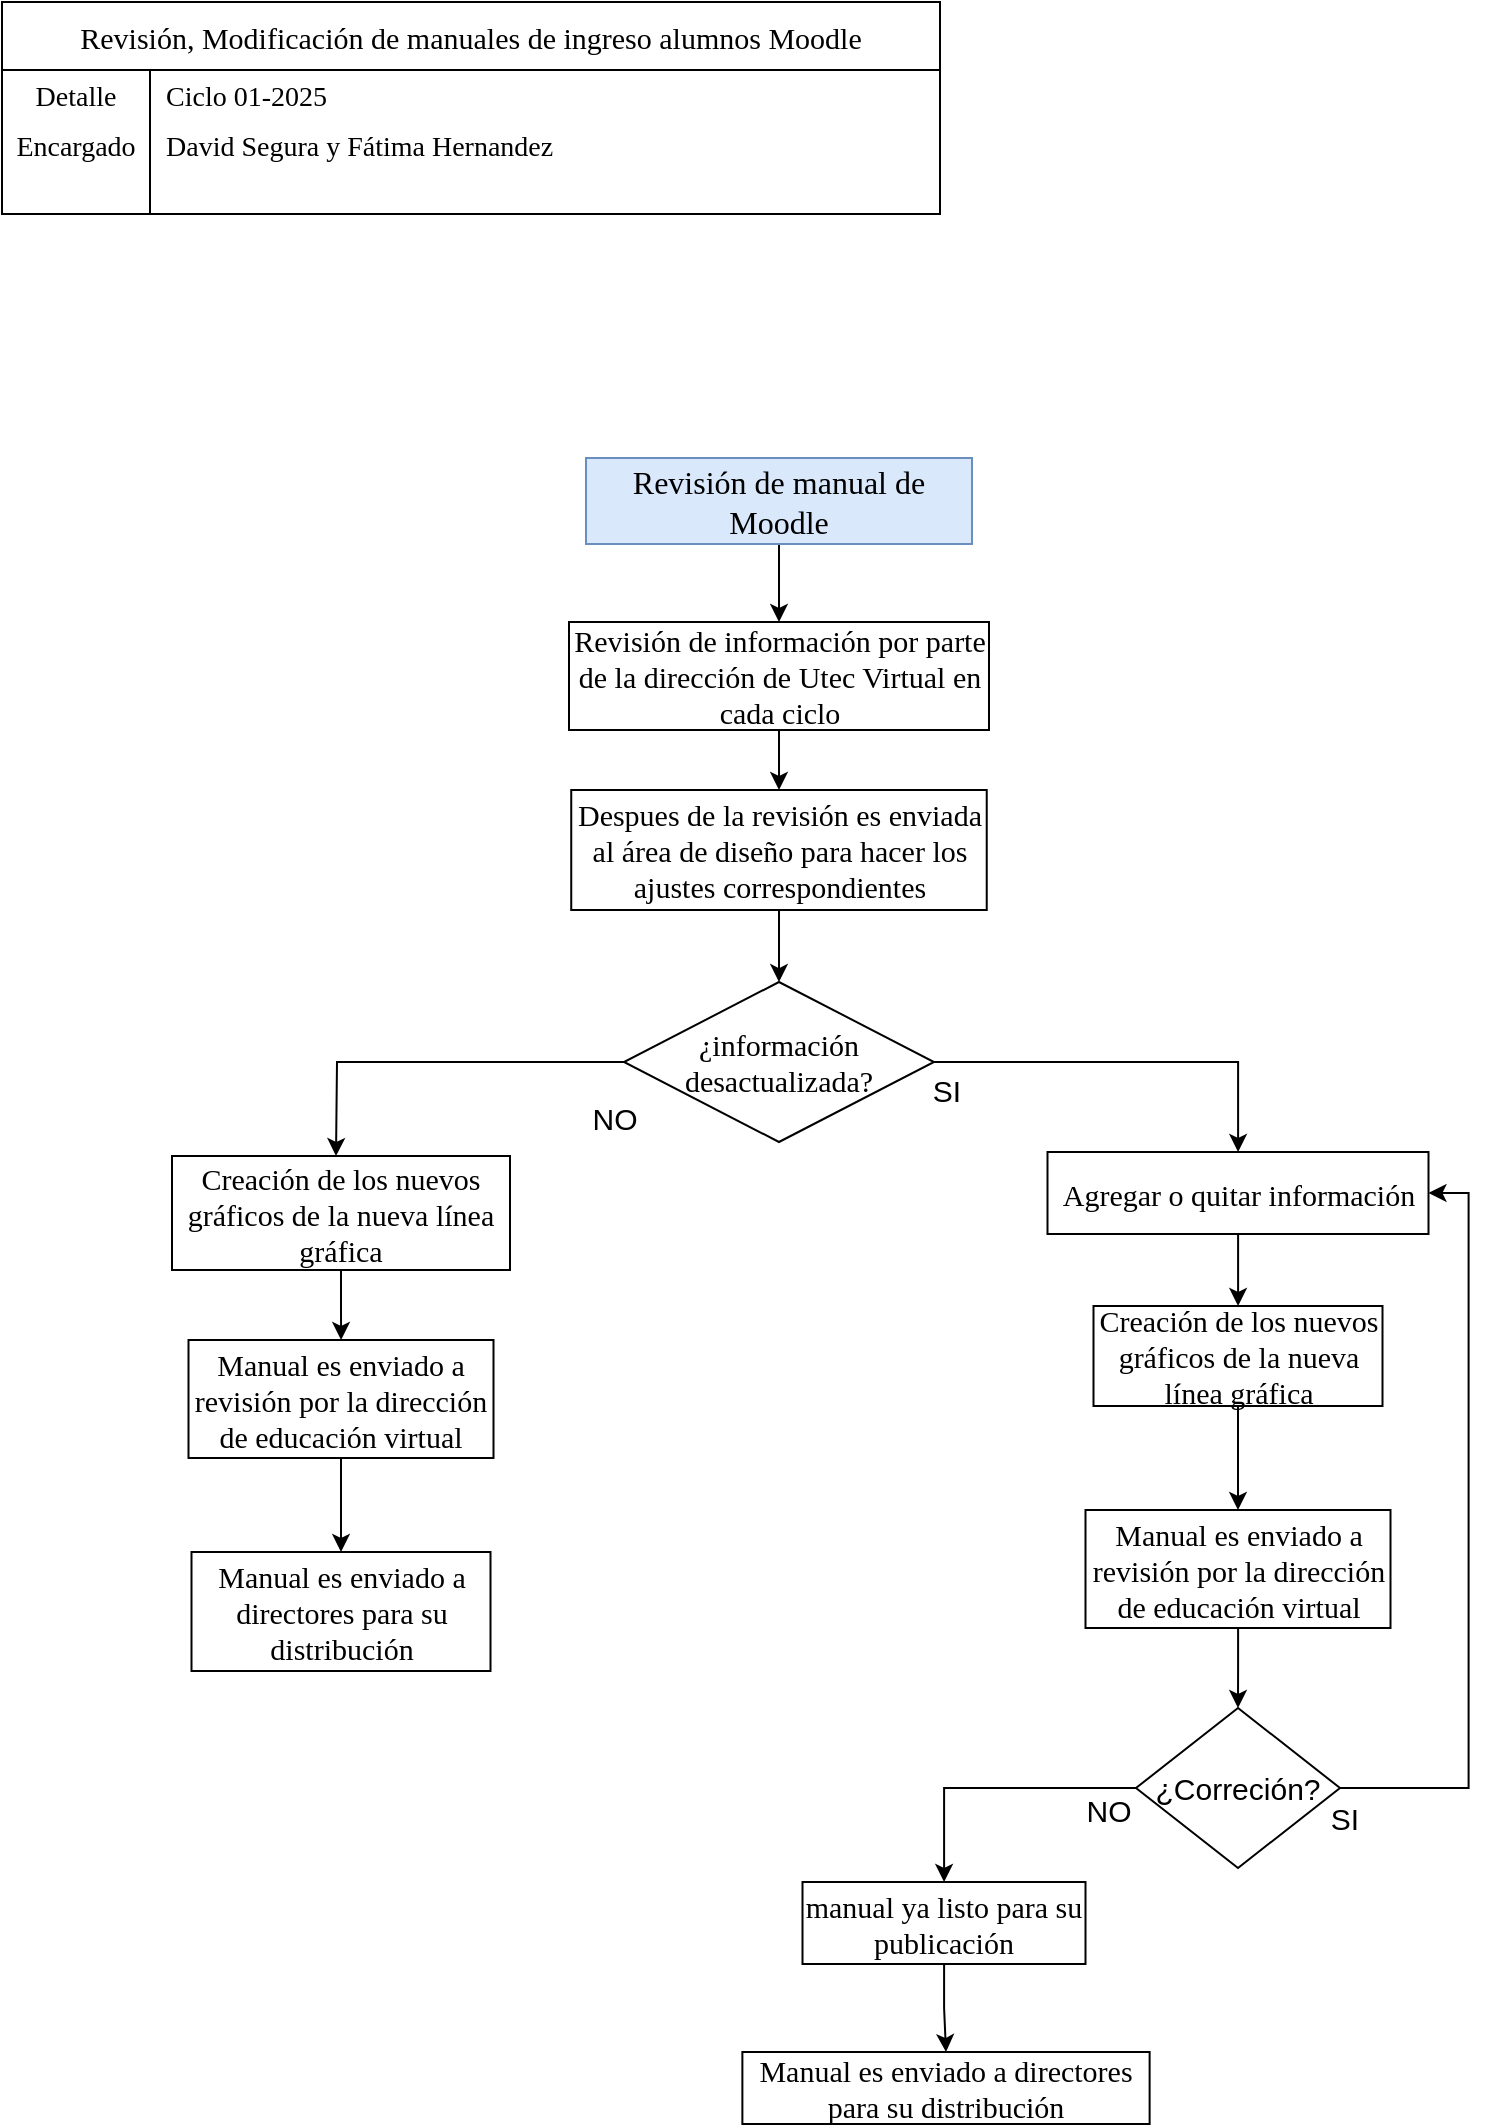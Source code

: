 <mxfile version="28.0.6">
  <diagram name="Página-1" id="Hzcjdn2j2sO7LoaS1Fkj">
    <mxGraphModel dx="1426" dy="841" grid="0" gridSize="10" guides="1" tooltips="1" connect="1" arrows="1" fold="1" page="1" pageScale="1" pageWidth="827" pageHeight="1169" math="0" shadow="0">
      <root>
        <mxCell id="0" />
        <mxCell id="1" parent="0" />
        <mxCell id="3cAiHYmJoOq5KyLg5bWg-2" value="&lt;span style=&quot;color: rgba(0, 0, 0, 0); font-family: monospace; font-size: 0px; text-wrap-mode: nowrap;&quot;&gt;%3CmxGraphModel%3E%3Croot%3E%3CmxCell%20id%3D%220%22%2F%3E%3CmxCell%20id%3D%221%22%20parent%3D%220%22%2F%3E%3CmxCell%20id%3D%222%22%20value%3D%22Crear%20tabla%20din%C3%A1mica%20para%20agrupar%20por%20facultad%20de%20Maestr%C3%ADa%20y%20contabilizar%20aulas%22%20style%3D%22whiteSpace%3Dwrap%3Bhtml%3D1%3Brounded%3D0%3BfontFamily%3DTimes%20New%20Roman%3BfontSize%3D14%3B%22%20vertex%3D%221%22%20parent%3D%221%22%3E%3CmxGeometry%20x%3D%22586.5%22%20y%3D%22691%22%20width%3D%22125%22%20height%3D%2264%22%20as%3D%22geometry%22%2F%3E%3C%2FmxCell%3E%3C%2Froot%3E%3C%2FmxGraphModel%3E&lt;/span&gt;" style="text;whiteSpace=wrap;html=1;" parent="1" vertex="1">
          <mxGeometry x="63" y="40" width="110" height="40" as="geometry" />
        </mxCell>
        <mxCell id="3cAiHYmJoOq5KyLg5bWg-3" value="Revisión, Modificación de manuales de ingreso alumnos Moodle" style="shape=table;startSize=34;container=1;collapsible=0;childLayout=tableLayout;fixedRows=1;rowLines=0;fontStyle=0;fontSize=15;fontFamily=Times New Roman;" parent="1" vertex="1">
          <mxGeometry x="23" y="20" width="469" height="106" as="geometry" />
        </mxCell>
        <mxCell id="3cAiHYmJoOq5KyLg5bWg-4" value="" style="shape=tableRow;horizontal=0;startSize=0;swimlaneHead=0;swimlaneBody=0;top=0;left=0;bottom=0;right=0;collapsible=0;dropTarget=0;fillColor=none;points=[[0,0.5],[1,0.5]];portConstraint=eastwest;strokeColor=inherit;fontSize=16;fontFamily=Times New Roman;" parent="3cAiHYmJoOq5KyLg5bWg-3" vertex="1">
          <mxGeometry y="34" width="469" height="22" as="geometry" />
        </mxCell>
        <mxCell id="3cAiHYmJoOq5KyLg5bWg-5" value="&lt;font style=&quot;font-size: 14px;&quot;&gt;Detalle&lt;/font&gt;&lt;div&gt;&lt;br&gt;&lt;/div&gt;" style="shape=partialRectangle;html=1;whiteSpace=wrap;connectable=0;fillColor=none;top=0;left=0;bottom=0;right=0;overflow=hidden;pointerEvents=1;strokeColor=inherit;fontSize=16;fontFamily=Times New Roman;" parent="3cAiHYmJoOq5KyLg5bWg-4" vertex="1">
          <mxGeometry width="74" height="22" as="geometry">
            <mxRectangle width="74" height="22" as="alternateBounds" />
          </mxGeometry>
        </mxCell>
        <mxCell id="3cAiHYmJoOq5KyLg5bWg-6" value="&lt;font style=&quot;font-size: 14px;&quot;&gt;Ciclo 01-2025&lt;/font&gt;" style="shape=partialRectangle;html=1;whiteSpace=wrap;connectable=0;fillColor=none;top=0;left=0;bottom=0;right=0;align=left;spacingLeft=6;overflow=hidden;strokeColor=inherit;fontSize=16;fontFamily=Times New Roman;" parent="3cAiHYmJoOq5KyLg5bWg-4" vertex="1">
          <mxGeometry x="74" width="395" height="22" as="geometry">
            <mxRectangle width="395" height="22" as="alternateBounds" />
          </mxGeometry>
        </mxCell>
        <mxCell id="3cAiHYmJoOq5KyLg5bWg-7" value="" style="shape=tableRow;horizontal=0;startSize=0;swimlaneHead=0;swimlaneBody=0;top=0;left=0;bottom=0;right=0;collapsible=0;dropTarget=0;fillColor=none;points=[[0,0.5],[1,0.5]];portConstraint=eastwest;strokeColor=inherit;fontSize=16;fontFamily=Times New Roman;" parent="3cAiHYmJoOq5KyLg5bWg-3" vertex="1">
          <mxGeometry y="56" width="469" height="30" as="geometry" />
        </mxCell>
        <mxCell id="3cAiHYmJoOq5KyLg5bWg-8" value="&lt;font style=&quot;font-size: 14px;&quot;&gt;Encargado&lt;/font&gt;" style="shape=partialRectangle;html=1;whiteSpace=wrap;connectable=0;fillColor=none;top=0;left=0;bottom=0;right=0;overflow=hidden;strokeColor=inherit;fontSize=16;fontFamily=Times New Roman;" parent="3cAiHYmJoOq5KyLg5bWg-7" vertex="1">
          <mxGeometry width="74" height="30" as="geometry">
            <mxRectangle width="74" height="30" as="alternateBounds" />
          </mxGeometry>
        </mxCell>
        <mxCell id="3cAiHYmJoOq5KyLg5bWg-9" value="&lt;span style=&quot;font-size: 14px;&quot;&gt;David Segura y Fátima Hernandez&lt;/span&gt;" style="shape=partialRectangle;html=1;whiteSpace=wrap;connectable=0;fillColor=none;top=0;left=0;bottom=0;right=0;align=left;spacingLeft=6;overflow=hidden;strokeColor=inherit;fontSize=16;fontFamily=Times New Roman;" parent="3cAiHYmJoOq5KyLg5bWg-7" vertex="1">
          <mxGeometry x="74" width="395" height="30" as="geometry">
            <mxRectangle width="395" height="30" as="alternateBounds" />
          </mxGeometry>
        </mxCell>
        <mxCell id="3cAiHYmJoOq5KyLg5bWg-10" value="" style="shape=tableRow;horizontal=0;startSize=0;swimlaneHead=0;swimlaneBody=0;top=0;left=0;bottom=0;right=0;collapsible=0;dropTarget=0;fillColor=none;points=[[0,0.5],[1,0.5]];portConstraint=eastwest;strokeColor=inherit;fontSize=16;fontFamily=Times New Roman;" parent="3cAiHYmJoOq5KyLg5bWg-3" vertex="1">
          <mxGeometry y="86" width="469" height="20" as="geometry" />
        </mxCell>
        <mxCell id="3cAiHYmJoOq5KyLg5bWg-11" value="" style="shape=partialRectangle;html=1;whiteSpace=wrap;connectable=0;fillColor=none;top=0;left=0;bottom=0;right=0;overflow=hidden;strokeColor=inherit;fontSize=16;fontFamily=Times New Roman;" parent="3cAiHYmJoOq5KyLg5bWg-10" vertex="1">
          <mxGeometry width="74" height="20" as="geometry">
            <mxRectangle width="74" height="20" as="alternateBounds" />
          </mxGeometry>
        </mxCell>
        <mxCell id="3cAiHYmJoOq5KyLg5bWg-12" value="" style="shape=partialRectangle;html=1;whiteSpace=wrap;connectable=0;fillColor=none;top=0;left=0;bottom=0;right=0;align=left;spacingLeft=6;overflow=hidden;strokeColor=inherit;fontSize=16;fontFamily=Times New Roman;" parent="3cAiHYmJoOq5KyLg5bWg-10" vertex="1">
          <mxGeometry x="74" width="395" height="20" as="geometry">
            <mxRectangle width="395" height="20" as="alternateBounds" />
          </mxGeometry>
        </mxCell>
        <mxCell id="3cAiHYmJoOq5KyLg5bWg-40" value="" style="edgeStyle=orthogonalEdgeStyle;rounded=0;orthogonalLoop=1;jettySize=auto;html=1;fontSize=15;" parent="1" source="3cAiHYmJoOq5KyLg5bWg-14" target="3cAiHYmJoOq5KyLg5bWg-39" edge="1">
          <mxGeometry relative="1" as="geometry" />
        </mxCell>
        <mxCell id="3cAiHYmJoOq5KyLg5bWg-14" value="&lt;font style=&quot;font-size: 16px;&quot; face=&quot;Times New Roman&quot;&gt;Revisión de manual de Moodle&lt;/font&gt;" style="rounded=0;whiteSpace=wrap;html=1;fillColor=#dae8fc;strokeColor=#6c8ebf;fontSize=15;" parent="1" vertex="1">
          <mxGeometry x="315" y="248" width="193" height="43" as="geometry" />
        </mxCell>
        <mxCell id="3cAiHYmJoOq5KyLg5bWg-42" value="" style="edgeStyle=orthogonalEdgeStyle;rounded=0;orthogonalLoop=1;jettySize=auto;html=1;fontSize=15;" parent="1" source="3cAiHYmJoOq5KyLg5bWg-39" target="3cAiHYmJoOq5KyLg5bWg-41" edge="1">
          <mxGeometry relative="1" as="geometry" />
        </mxCell>
        <mxCell id="3cAiHYmJoOq5KyLg5bWg-39" value="&lt;font face=&quot;Times New Roman&quot;&gt;Revisión de información por parte de la dirección de Utec Virtual en cada ciclo&lt;/font&gt;" style="rounded=0;whiteSpace=wrap;html=1;fontSize=15;" parent="1" vertex="1">
          <mxGeometry x="306.5" y="330" width="210" height="54" as="geometry" />
        </mxCell>
        <mxCell id="3cAiHYmJoOq5KyLg5bWg-46" value="" style="edgeStyle=orthogonalEdgeStyle;rounded=0;orthogonalLoop=1;jettySize=auto;html=1;fontSize=15;" parent="1" source="3cAiHYmJoOq5KyLg5bWg-41" target="3cAiHYmJoOq5KyLg5bWg-45" edge="1">
          <mxGeometry relative="1" as="geometry" />
        </mxCell>
        <mxCell id="3cAiHYmJoOq5KyLg5bWg-41" value="&lt;font face=&quot;Times New Roman&quot;&gt;Despues de la revisión es enviada al área de diseño para hacer los ajustes correspondientes&lt;/font&gt;" style="whiteSpace=wrap;html=1;fontSize=15;rounded=0;" parent="1" vertex="1">
          <mxGeometry x="307.62" y="414" width="207.75" height="60" as="geometry" />
        </mxCell>
        <mxCell id="3cAiHYmJoOq5KyLg5bWg-50" value="" style="edgeStyle=orthogonalEdgeStyle;rounded=0;orthogonalLoop=1;jettySize=auto;html=1;fontSize=15;" parent="1" source="3cAiHYmJoOq5KyLg5bWg-45" target="3cAiHYmJoOq5KyLg5bWg-49" edge="1">
          <mxGeometry relative="1" as="geometry" />
        </mxCell>
        <mxCell id="tO2y-ZzmXY-Yh7ytUzvJ-5" value="" style="edgeStyle=orthogonalEdgeStyle;rounded=0;orthogonalLoop=1;jettySize=auto;html=1;fontSize=15;" edge="1" parent="1" source="3cAiHYmJoOq5KyLg5bWg-45">
          <mxGeometry relative="1" as="geometry">
            <mxPoint x="190" y="597" as="targetPoint" />
          </mxGeometry>
        </mxCell>
        <mxCell id="3cAiHYmJoOq5KyLg5bWg-45" value="&lt;font face=&quot;Times New Roman&quot;&gt;¿información desactualizada?&lt;/font&gt;" style="rhombus;whiteSpace=wrap;html=1;fontSize=15;rounded=0;" parent="1" vertex="1">
          <mxGeometry x="333.99" y="510" width="155.01" height="80" as="geometry" />
        </mxCell>
        <mxCell id="3cAiHYmJoOq5KyLg5bWg-47" value="NO" style="text;html=1;align=center;verticalAlign=middle;resizable=0;points=[];autosize=1;strokeColor=none;fillColor=none;fontSize=15;" parent="1" vertex="1">
          <mxGeometry x="308" y="563" width="41" height="30" as="geometry" />
        </mxCell>
        <mxCell id="3cAiHYmJoOq5KyLg5bWg-48" value="SI" style="text;html=1;align=center;verticalAlign=middle;resizable=0;points=[];autosize=1;strokeColor=none;fillColor=none;fontSize=15;" parent="1" vertex="1">
          <mxGeometry x="479" y="549" width="32" height="30" as="geometry" />
        </mxCell>
        <mxCell id="3cAiHYmJoOq5KyLg5bWg-52" value="" style="edgeStyle=orthogonalEdgeStyle;rounded=0;orthogonalLoop=1;jettySize=auto;html=1;fontSize=15;" parent="1" source="3cAiHYmJoOq5KyLg5bWg-49" target="3cAiHYmJoOq5KyLg5bWg-51" edge="1">
          <mxGeometry relative="1" as="geometry" />
        </mxCell>
        <mxCell id="3cAiHYmJoOq5KyLg5bWg-49" value="&lt;font face=&quot;Times New Roman&quot;&gt;Agregar o quitar información&lt;/font&gt;" style="whiteSpace=wrap;html=1;fontSize=15;rounded=0;" parent="1" vertex="1">
          <mxGeometry x="545.75" y="595" width="190.5" height="41" as="geometry" />
        </mxCell>
        <mxCell id="tO2y-ZzmXY-Yh7ytUzvJ-12" value="" style="edgeStyle=orthogonalEdgeStyle;rounded=0;orthogonalLoop=1;jettySize=auto;html=1;fontSize=15;" edge="1" parent="1" source="3cAiHYmJoOq5KyLg5bWg-51" target="tO2y-ZzmXY-Yh7ytUzvJ-11">
          <mxGeometry relative="1" as="geometry" />
        </mxCell>
        <mxCell id="3cAiHYmJoOq5KyLg5bWg-51" value="&lt;font face=&quot;Times New Roman&quot;&gt;Creación de los nuevos gráficos de la nueva línea gráfica&lt;/font&gt;" style="whiteSpace=wrap;html=1;fontSize=15;rounded=0;" parent="1" vertex="1">
          <mxGeometry x="568.75" y="672" width="144.5" height="50" as="geometry" />
        </mxCell>
        <mxCell id="tO2y-ZzmXY-Yh7ytUzvJ-8" value="" style="edgeStyle=orthogonalEdgeStyle;rounded=0;orthogonalLoop=1;jettySize=auto;html=1;fontSize=15;" edge="1" parent="1" source="tO2y-ZzmXY-Yh7ytUzvJ-6" target="tO2y-ZzmXY-Yh7ytUzvJ-7">
          <mxGeometry relative="1" as="geometry" />
        </mxCell>
        <mxCell id="tO2y-ZzmXY-Yh7ytUzvJ-6" value="&lt;font face=&quot;Times New Roman&quot;&gt;Creación de los nuevos gráficos de la nueva línea gráfica&lt;/font&gt;" style="whiteSpace=wrap;html=1;fontSize=15;rounded=0;" vertex="1" parent="1">
          <mxGeometry x="108" y="597" width="169" height="57" as="geometry" />
        </mxCell>
        <mxCell id="tO2y-ZzmXY-Yh7ytUzvJ-33" value="" style="edgeStyle=orthogonalEdgeStyle;rounded=0;orthogonalLoop=1;jettySize=auto;html=1;fontSize=15;" edge="1" parent="1" source="tO2y-ZzmXY-Yh7ytUzvJ-7" target="tO2y-ZzmXY-Yh7ytUzvJ-32">
          <mxGeometry relative="1" as="geometry" />
        </mxCell>
        <mxCell id="tO2y-ZzmXY-Yh7ytUzvJ-7" value="&lt;font face=&quot;Times New Roman&quot;&gt;Manual es enviado a revisión por la dirección de educación virtual&lt;/font&gt;" style="whiteSpace=wrap;html=1;fontSize=15;rounded=0;" vertex="1" parent="1">
          <mxGeometry x="116.25" y="689" width="152.5" height="59" as="geometry" />
        </mxCell>
        <mxCell id="tO2y-ZzmXY-Yh7ytUzvJ-14" value="" style="edgeStyle=orthogonalEdgeStyle;rounded=0;orthogonalLoop=1;jettySize=auto;html=1;fontSize=15;" edge="1" parent="1" source="tO2y-ZzmXY-Yh7ytUzvJ-11" target="tO2y-ZzmXY-Yh7ytUzvJ-13">
          <mxGeometry relative="1" as="geometry" />
        </mxCell>
        <mxCell id="tO2y-ZzmXY-Yh7ytUzvJ-11" value="&lt;font face=&quot;Times New Roman&quot;&gt;Manual es enviado a revisión por la dirección de educación virtual&lt;/font&gt;" style="whiteSpace=wrap;html=1;fontSize=15;rounded=0;" vertex="1" parent="1">
          <mxGeometry x="564.75" y="774" width="152.5" height="59" as="geometry" />
        </mxCell>
        <mxCell id="tO2y-ZzmXY-Yh7ytUzvJ-22" style="edgeStyle=orthogonalEdgeStyle;rounded=0;orthogonalLoop=1;jettySize=auto;html=1;exitX=1;exitY=0.5;exitDx=0;exitDy=0;entryX=1;entryY=0.5;entryDx=0;entryDy=0;fontSize=15;" edge="1" parent="1" source="tO2y-ZzmXY-Yh7ytUzvJ-13" target="3cAiHYmJoOq5KyLg5bWg-49">
          <mxGeometry relative="1" as="geometry" />
        </mxCell>
        <mxCell id="tO2y-ZzmXY-Yh7ytUzvJ-25" value="" style="edgeStyle=orthogonalEdgeStyle;rounded=0;orthogonalLoop=1;jettySize=auto;html=1;fontSize=15;" edge="1" parent="1" source="tO2y-ZzmXY-Yh7ytUzvJ-13" target="tO2y-ZzmXY-Yh7ytUzvJ-24">
          <mxGeometry relative="1" as="geometry" />
        </mxCell>
        <mxCell id="tO2y-ZzmXY-Yh7ytUzvJ-13" value="¿Correción?" style="rhombus;whiteSpace=wrap;html=1;fontSize=15;rounded=0;" vertex="1" parent="1">
          <mxGeometry x="590" y="873" width="102" height="80" as="geometry" />
        </mxCell>
        <mxCell id="tO2y-ZzmXY-Yh7ytUzvJ-23" value="SI" style="text;html=1;align=center;verticalAlign=middle;resizable=0;points=[];autosize=1;strokeColor=none;fillColor=none;fontSize=15;" vertex="1" parent="1">
          <mxGeometry x="678" y="913" width="32" height="30" as="geometry" />
        </mxCell>
        <mxCell id="tO2y-ZzmXY-Yh7ytUzvJ-28" value="" style="edgeStyle=orthogonalEdgeStyle;rounded=0;orthogonalLoop=1;jettySize=auto;html=1;fontSize=15;" edge="1" parent="1" source="tO2y-ZzmXY-Yh7ytUzvJ-24" target="tO2y-ZzmXY-Yh7ytUzvJ-27">
          <mxGeometry relative="1" as="geometry" />
        </mxCell>
        <mxCell id="tO2y-ZzmXY-Yh7ytUzvJ-24" value="&lt;font face=&quot;Times New Roman&quot;&gt;manual ya listo para su publicación&lt;/font&gt;" style="whiteSpace=wrap;html=1;fontSize=15;rounded=0;" vertex="1" parent="1">
          <mxGeometry x="423.25" y="960" width="141.5" height="41" as="geometry" />
        </mxCell>
        <mxCell id="tO2y-ZzmXY-Yh7ytUzvJ-26" value="NO&lt;div&gt;&lt;br&gt;&lt;/div&gt;" style="text;html=1;align=center;verticalAlign=middle;resizable=0;points=[];autosize=1;strokeColor=none;fillColor=none;fontSize=15;" vertex="1" parent="1">
          <mxGeometry x="555.81" y="909" width="41" height="48" as="geometry" />
        </mxCell>
        <mxCell id="tO2y-ZzmXY-Yh7ytUzvJ-27" value="&lt;font face=&quot;Times New Roman&quot;&gt;Manual es enviado a directores para su distribución&lt;/font&gt;" style="whiteSpace=wrap;html=1;fontSize=15;rounded=0;" vertex="1" parent="1">
          <mxGeometry x="393.19" y="1045" width="203.62" height="36" as="geometry" />
        </mxCell>
        <mxCell id="tO2y-ZzmXY-Yh7ytUzvJ-32" value="&lt;font face=&quot;Times New Roman&quot;&gt;Manual es enviado a directores para su distribución&lt;/font&gt;" style="whiteSpace=wrap;html=1;fontSize=15;rounded=0;" vertex="1" parent="1">
          <mxGeometry x="117.75" y="795" width="149.5" height="59.5" as="geometry" />
        </mxCell>
      </root>
    </mxGraphModel>
  </diagram>
</mxfile>
